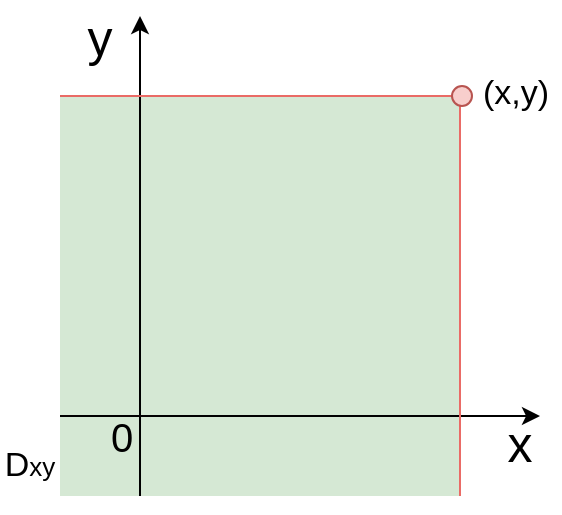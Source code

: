 <mxfile version="20.7.4" type="device"><diagram id="QgGtFAo-_0mq-LmozxMy" name="Page-1"><mxGraphModel dx="493" dy="475" grid="1" gridSize="10" guides="1" tooltips="1" connect="1" arrows="1" fold="1" page="1" pageScale="1" pageWidth="850" pageHeight="1100" math="0" shadow="0"><root><mxCell id="0"/><mxCell id="1" parent="0"/><mxCell id="kGxW1xd8rl4wLJnUaauk-8" value="" style="whiteSpace=wrap;html=1;aspect=fixed;fontSize=20;strokeColor=none;fillColor=#d5e8d4;" vertex="1" parent="1"><mxGeometry x="120" y="240" width="200" height="200" as="geometry"/></mxCell><mxCell id="kGxW1xd8rl4wLJnUaauk-1" value="" style="endArrow=classic;html=1;rounded=0;" edge="1" parent="1"><mxGeometry width="50" height="50" relative="1" as="geometry"><mxPoint x="120" y="400" as="sourcePoint"/><mxPoint x="360" y="400" as="targetPoint"/></mxGeometry></mxCell><mxCell id="kGxW1xd8rl4wLJnUaauk-2" value="" style="endArrow=classic;html=1;rounded=0;" edge="1" parent="1"><mxGeometry width="50" height="50" relative="1" as="geometry"><mxPoint x="160" y="440" as="sourcePoint"/><mxPoint x="160" y="200" as="targetPoint"/></mxGeometry></mxCell><mxCell id="kGxW1xd8rl4wLJnUaauk-3" value="&lt;font style=&quot;font-size: 25px;&quot;&gt;x&lt;/font&gt;" style="text;html=1;strokeColor=none;fillColor=none;align=center;verticalAlign=middle;whiteSpace=wrap;rounded=0;" vertex="1" parent="1"><mxGeometry x="340" y="403" width="20" height="20" as="geometry"/></mxCell><mxCell id="kGxW1xd8rl4wLJnUaauk-4" value="&lt;font style=&quot;font-size: 25px;&quot;&gt;y&lt;/font&gt;" style="text;html=1;strokeColor=none;fillColor=none;align=center;verticalAlign=middle;whiteSpace=wrap;rounded=0;" vertex="1" parent="1"><mxGeometry x="130" y="200" width="20" height="20" as="geometry"/></mxCell><mxCell id="kGxW1xd8rl4wLJnUaauk-5" value="&lt;font style=&quot;font-size: 20px;&quot;&gt;0&lt;/font&gt;" style="text;html=1;strokeColor=none;fillColor=none;align=center;verticalAlign=middle;whiteSpace=wrap;rounded=0;" vertex="1" parent="1"><mxGeometry x="141" y="400" width="20" height="20" as="geometry"/></mxCell><mxCell id="kGxW1xd8rl4wLJnUaauk-6" value="" style="endArrow=none;html=1;rounded=0;fontSize=20;strokeColor=#EA6B66;" edge="1" parent="1"><mxGeometry width="50" height="50" relative="1" as="geometry"><mxPoint x="120" y="240" as="sourcePoint"/><mxPoint x="320" y="240" as="targetPoint"/></mxGeometry></mxCell><mxCell id="kGxW1xd8rl4wLJnUaauk-7" value="" style="endArrow=none;html=1;rounded=0;fontSize=20;strokeColor=#EA6B66;" edge="1" parent="1"><mxGeometry width="50" height="50" relative="1" as="geometry"><mxPoint x="320" y="440" as="sourcePoint"/><mxPoint x="320" y="240" as="targetPoint"/></mxGeometry></mxCell><mxCell id="kGxW1xd8rl4wLJnUaauk-9" value="" style="ellipse;whiteSpace=wrap;html=1;aspect=fixed;fontSize=20;fillColor=#f8cecc;strokeColor=#b85450;" vertex="1" parent="1"><mxGeometry x="316" y="235" width="10" height="10" as="geometry"/></mxCell><mxCell id="kGxW1xd8rl4wLJnUaauk-11" value="&lt;font style=&quot;font-size: 17px;&quot;&gt;(x,y)&lt;/font&gt;" style="text;html=1;strokeColor=none;fillColor=none;align=center;verticalAlign=middle;whiteSpace=wrap;rounded=0;fontSize=20;" vertex="1" parent="1"><mxGeometry x="326" y="222" width="44" height="30" as="geometry"/></mxCell><mxCell id="kGxW1xd8rl4wLJnUaauk-12" value="D&lt;font style=&quot;font-size: 13px;&quot;&gt;xy&lt;/font&gt;" style="text;html=1;strokeColor=none;fillColor=none;align=center;verticalAlign=middle;whiteSpace=wrap;rounded=0;fontSize=17;" vertex="1" parent="1"><mxGeometry x="90" y="410" width="30" height="30" as="geometry"/></mxCell></root></mxGraphModel></diagram></mxfile>